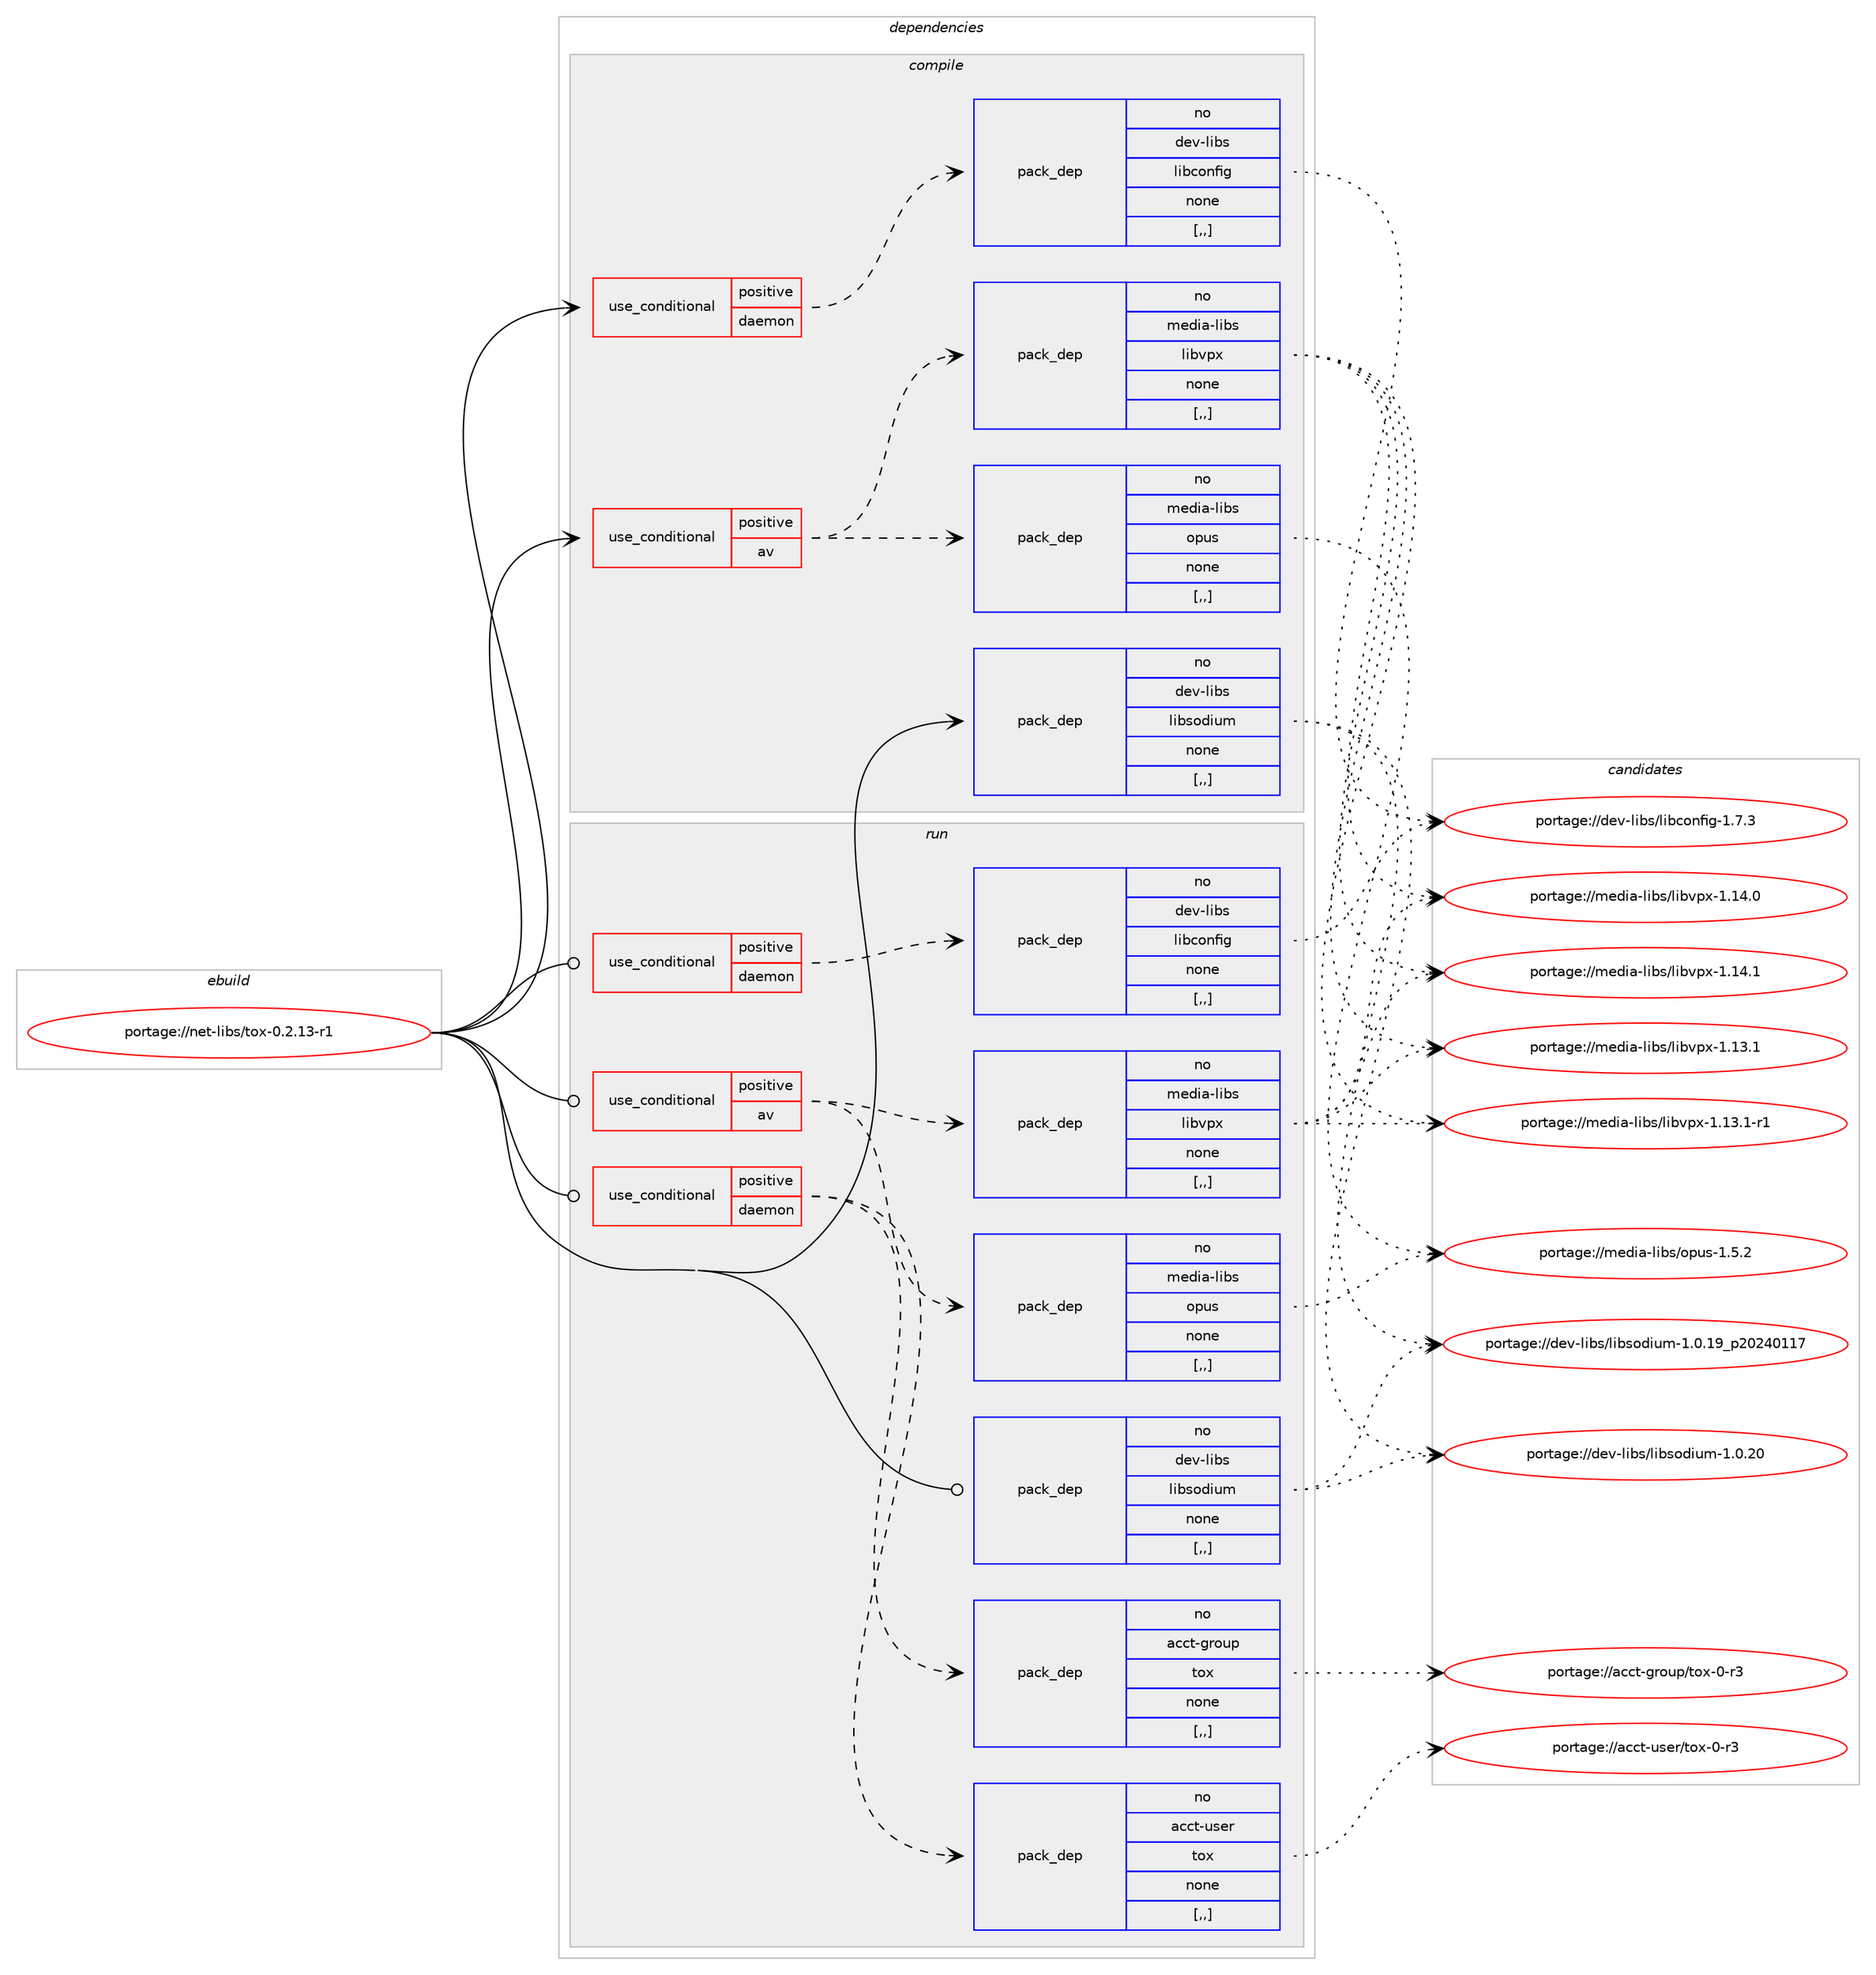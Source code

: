 digraph prolog {

# *************
# Graph options
# *************

newrank=true;
concentrate=true;
compound=true;
graph [rankdir=LR,fontname=Helvetica,fontsize=10,ranksep=1.5];#, ranksep=2.5, nodesep=0.2];
edge  [arrowhead=vee];
node  [fontname=Helvetica,fontsize=10];

# **********
# The ebuild
# **********

subgraph cluster_leftcol {
color=gray;
rank=same;
label=<<i>ebuild</i>>;
id [label="portage://net-libs/tox-0.2.13-r1", color=red, width=4, href="../net-libs/tox-0.2.13-r1.svg"];
}

# ****************
# The dependencies
# ****************

subgraph cluster_midcol {
color=gray;
label=<<i>dependencies</i>>;
subgraph cluster_compile {
fillcolor="#eeeeee";
style=filled;
label=<<i>compile</i>>;
subgraph cond92012 {
dependency352751 [label=<<TABLE BORDER="0" CELLBORDER="1" CELLSPACING="0" CELLPADDING="4"><TR><TD ROWSPAN="3" CELLPADDING="10">use_conditional</TD></TR><TR><TD>positive</TD></TR><TR><TD>av</TD></TR></TABLE>>, shape=none, color=red];
subgraph pack258134 {
dependency352752 [label=<<TABLE BORDER="0" CELLBORDER="1" CELLSPACING="0" CELLPADDING="4" WIDTH="220"><TR><TD ROWSPAN="6" CELLPADDING="30">pack_dep</TD></TR><TR><TD WIDTH="110">no</TD></TR><TR><TD>media-libs</TD></TR><TR><TD>libvpx</TD></TR><TR><TD>none</TD></TR><TR><TD>[,,]</TD></TR></TABLE>>, shape=none, color=blue];
}
dependency352751:e -> dependency352752:w [weight=20,style="dashed",arrowhead="vee"];
subgraph pack258135 {
dependency352753 [label=<<TABLE BORDER="0" CELLBORDER="1" CELLSPACING="0" CELLPADDING="4" WIDTH="220"><TR><TD ROWSPAN="6" CELLPADDING="30">pack_dep</TD></TR><TR><TD WIDTH="110">no</TD></TR><TR><TD>media-libs</TD></TR><TR><TD>opus</TD></TR><TR><TD>none</TD></TR><TR><TD>[,,]</TD></TR></TABLE>>, shape=none, color=blue];
}
dependency352751:e -> dependency352753:w [weight=20,style="dashed",arrowhead="vee"];
}
id:e -> dependency352751:w [weight=20,style="solid",arrowhead="vee"];
subgraph cond92013 {
dependency352754 [label=<<TABLE BORDER="0" CELLBORDER="1" CELLSPACING="0" CELLPADDING="4"><TR><TD ROWSPAN="3" CELLPADDING="10">use_conditional</TD></TR><TR><TD>positive</TD></TR><TR><TD>daemon</TD></TR></TABLE>>, shape=none, color=red];
subgraph pack258136 {
dependency352755 [label=<<TABLE BORDER="0" CELLBORDER="1" CELLSPACING="0" CELLPADDING="4" WIDTH="220"><TR><TD ROWSPAN="6" CELLPADDING="30">pack_dep</TD></TR><TR><TD WIDTH="110">no</TD></TR><TR><TD>dev-libs</TD></TR><TR><TD>libconfig</TD></TR><TR><TD>none</TD></TR><TR><TD>[,,]</TD></TR></TABLE>>, shape=none, color=blue];
}
dependency352754:e -> dependency352755:w [weight=20,style="dashed",arrowhead="vee"];
}
id:e -> dependency352754:w [weight=20,style="solid",arrowhead="vee"];
subgraph pack258137 {
dependency352756 [label=<<TABLE BORDER="0" CELLBORDER="1" CELLSPACING="0" CELLPADDING="4" WIDTH="220"><TR><TD ROWSPAN="6" CELLPADDING="30">pack_dep</TD></TR><TR><TD WIDTH="110">no</TD></TR><TR><TD>dev-libs</TD></TR><TR><TD>libsodium</TD></TR><TR><TD>none</TD></TR><TR><TD>[,,]</TD></TR></TABLE>>, shape=none, color=blue];
}
id:e -> dependency352756:w [weight=20,style="solid",arrowhead="vee"];
}
subgraph cluster_compileandrun {
fillcolor="#eeeeee";
style=filled;
label=<<i>compile and run</i>>;
}
subgraph cluster_run {
fillcolor="#eeeeee";
style=filled;
label=<<i>run</i>>;
subgraph cond92014 {
dependency352757 [label=<<TABLE BORDER="0" CELLBORDER="1" CELLSPACING="0" CELLPADDING="4"><TR><TD ROWSPAN="3" CELLPADDING="10">use_conditional</TD></TR><TR><TD>positive</TD></TR><TR><TD>av</TD></TR></TABLE>>, shape=none, color=red];
subgraph pack258138 {
dependency352758 [label=<<TABLE BORDER="0" CELLBORDER="1" CELLSPACING="0" CELLPADDING="4" WIDTH="220"><TR><TD ROWSPAN="6" CELLPADDING="30">pack_dep</TD></TR><TR><TD WIDTH="110">no</TD></TR><TR><TD>media-libs</TD></TR><TR><TD>libvpx</TD></TR><TR><TD>none</TD></TR><TR><TD>[,,]</TD></TR></TABLE>>, shape=none, color=blue];
}
dependency352757:e -> dependency352758:w [weight=20,style="dashed",arrowhead="vee"];
subgraph pack258139 {
dependency352759 [label=<<TABLE BORDER="0" CELLBORDER="1" CELLSPACING="0" CELLPADDING="4" WIDTH="220"><TR><TD ROWSPAN="6" CELLPADDING="30">pack_dep</TD></TR><TR><TD WIDTH="110">no</TD></TR><TR><TD>media-libs</TD></TR><TR><TD>opus</TD></TR><TR><TD>none</TD></TR><TR><TD>[,,]</TD></TR></TABLE>>, shape=none, color=blue];
}
dependency352757:e -> dependency352759:w [weight=20,style="dashed",arrowhead="vee"];
}
id:e -> dependency352757:w [weight=20,style="solid",arrowhead="odot"];
subgraph cond92015 {
dependency352760 [label=<<TABLE BORDER="0" CELLBORDER="1" CELLSPACING="0" CELLPADDING="4"><TR><TD ROWSPAN="3" CELLPADDING="10">use_conditional</TD></TR><TR><TD>positive</TD></TR><TR><TD>daemon</TD></TR></TABLE>>, shape=none, color=red];
subgraph pack258140 {
dependency352761 [label=<<TABLE BORDER="0" CELLBORDER="1" CELLSPACING="0" CELLPADDING="4" WIDTH="220"><TR><TD ROWSPAN="6" CELLPADDING="30">pack_dep</TD></TR><TR><TD WIDTH="110">no</TD></TR><TR><TD>acct-group</TD></TR><TR><TD>tox</TD></TR><TR><TD>none</TD></TR><TR><TD>[,,]</TD></TR></TABLE>>, shape=none, color=blue];
}
dependency352760:e -> dependency352761:w [weight=20,style="dashed",arrowhead="vee"];
subgraph pack258141 {
dependency352762 [label=<<TABLE BORDER="0" CELLBORDER="1" CELLSPACING="0" CELLPADDING="4" WIDTH="220"><TR><TD ROWSPAN="6" CELLPADDING="30">pack_dep</TD></TR><TR><TD WIDTH="110">no</TD></TR><TR><TD>acct-user</TD></TR><TR><TD>tox</TD></TR><TR><TD>none</TD></TR><TR><TD>[,,]</TD></TR></TABLE>>, shape=none, color=blue];
}
dependency352760:e -> dependency352762:w [weight=20,style="dashed",arrowhead="vee"];
}
id:e -> dependency352760:w [weight=20,style="solid",arrowhead="odot"];
subgraph cond92016 {
dependency352763 [label=<<TABLE BORDER="0" CELLBORDER="1" CELLSPACING="0" CELLPADDING="4"><TR><TD ROWSPAN="3" CELLPADDING="10">use_conditional</TD></TR><TR><TD>positive</TD></TR><TR><TD>daemon</TD></TR></TABLE>>, shape=none, color=red];
subgraph pack258142 {
dependency352764 [label=<<TABLE BORDER="0" CELLBORDER="1" CELLSPACING="0" CELLPADDING="4" WIDTH="220"><TR><TD ROWSPAN="6" CELLPADDING="30">pack_dep</TD></TR><TR><TD WIDTH="110">no</TD></TR><TR><TD>dev-libs</TD></TR><TR><TD>libconfig</TD></TR><TR><TD>none</TD></TR><TR><TD>[,,]</TD></TR></TABLE>>, shape=none, color=blue];
}
dependency352763:e -> dependency352764:w [weight=20,style="dashed",arrowhead="vee"];
}
id:e -> dependency352763:w [weight=20,style="solid",arrowhead="odot"];
subgraph pack258143 {
dependency352765 [label=<<TABLE BORDER="0" CELLBORDER="1" CELLSPACING="0" CELLPADDING="4" WIDTH="220"><TR><TD ROWSPAN="6" CELLPADDING="30">pack_dep</TD></TR><TR><TD WIDTH="110">no</TD></TR><TR><TD>dev-libs</TD></TR><TR><TD>libsodium</TD></TR><TR><TD>none</TD></TR><TR><TD>[,,]</TD></TR></TABLE>>, shape=none, color=blue];
}
id:e -> dependency352765:w [weight=20,style="solid",arrowhead="odot"];
}
}

# **************
# The candidates
# **************

subgraph cluster_choices {
rank=same;
color=gray;
label=<<i>candidates</i>>;

subgraph choice258134 {
color=black;
nodesep=1;
choice109101100105974510810598115471081059811811212045494649514649 [label="portage://media-libs/libvpx-1.13.1", color=red, width=4,href="../media-libs/libvpx-1.13.1.svg"];
choice1091011001059745108105981154710810598118112120454946495146494511449 [label="portage://media-libs/libvpx-1.13.1-r1", color=red, width=4,href="../media-libs/libvpx-1.13.1-r1.svg"];
choice109101100105974510810598115471081059811811212045494649524648 [label="portage://media-libs/libvpx-1.14.0", color=red, width=4,href="../media-libs/libvpx-1.14.0.svg"];
choice109101100105974510810598115471081059811811212045494649524649 [label="portage://media-libs/libvpx-1.14.1", color=red, width=4,href="../media-libs/libvpx-1.14.1.svg"];
dependency352752:e -> choice109101100105974510810598115471081059811811212045494649514649:w [style=dotted,weight="100"];
dependency352752:e -> choice1091011001059745108105981154710810598118112120454946495146494511449:w [style=dotted,weight="100"];
dependency352752:e -> choice109101100105974510810598115471081059811811212045494649524648:w [style=dotted,weight="100"];
dependency352752:e -> choice109101100105974510810598115471081059811811212045494649524649:w [style=dotted,weight="100"];
}
subgraph choice258135 {
color=black;
nodesep=1;
choice10910110010597451081059811547111112117115454946534650 [label="portage://media-libs/opus-1.5.2", color=red, width=4,href="../media-libs/opus-1.5.2.svg"];
dependency352753:e -> choice10910110010597451081059811547111112117115454946534650:w [style=dotted,weight="100"];
}
subgraph choice258136 {
color=black;
nodesep=1;
choice1001011184510810598115471081059899111110102105103454946554651 [label="portage://dev-libs/libconfig-1.7.3", color=red, width=4,href="../dev-libs/libconfig-1.7.3.svg"];
dependency352755:e -> choice1001011184510810598115471081059899111110102105103454946554651:w [style=dotted,weight="100"];
}
subgraph choice258137 {
color=black;
nodesep=1;
choice1001011184510810598115471081059811511110010511710945494648464957951125048505248494955 [label="portage://dev-libs/libsodium-1.0.19_p20240117", color=red, width=4,href="../dev-libs/libsodium-1.0.19_p20240117.svg"];
choice1001011184510810598115471081059811511110010511710945494648465048 [label="portage://dev-libs/libsodium-1.0.20", color=red, width=4,href="../dev-libs/libsodium-1.0.20.svg"];
dependency352756:e -> choice1001011184510810598115471081059811511110010511710945494648464957951125048505248494955:w [style=dotted,weight="100"];
dependency352756:e -> choice1001011184510810598115471081059811511110010511710945494648465048:w [style=dotted,weight="100"];
}
subgraph choice258138 {
color=black;
nodesep=1;
choice109101100105974510810598115471081059811811212045494649514649 [label="portage://media-libs/libvpx-1.13.1", color=red, width=4,href="../media-libs/libvpx-1.13.1.svg"];
choice1091011001059745108105981154710810598118112120454946495146494511449 [label="portage://media-libs/libvpx-1.13.1-r1", color=red, width=4,href="../media-libs/libvpx-1.13.1-r1.svg"];
choice109101100105974510810598115471081059811811212045494649524648 [label="portage://media-libs/libvpx-1.14.0", color=red, width=4,href="../media-libs/libvpx-1.14.0.svg"];
choice109101100105974510810598115471081059811811212045494649524649 [label="portage://media-libs/libvpx-1.14.1", color=red, width=4,href="../media-libs/libvpx-1.14.1.svg"];
dependency352758:e -> choice109101100105974510810598115471081059811811212045494649514649:w [style=dotted,weight="100"];
dependency352758:e -> choice1091011001059745108105981154710810598118112120454946495146494511449:w [style=dotted,weight="100"];
dependency352758:e -> choice109101100105974510810598115471081059811811212045494649524648:w [style=dotted,weight="100"];
dependency352758:e -> choice109101100105974510810598115471081059811811212045494649524649:w [style=dotted,weight="100"];
}
subgraph choice258139 {
color=black;
nodesep=1;
choice10910110010597451081059811547111112117115454946534650 [label="portage://media-libs/opus-1.5.2", color=red, width=4,href="../media-libs/opus-1.5.2.svg"];
dependency352759:e -> choice10910110010597451081059811547111112117115454946534650:w [style=dotted,weight="100"];
}
subgraph choice258140 {
color=black;
nodesep=1;
choice979999116451031141111171124711611112045484511451 [label="portage://acct-group/tox-0-r3", color=red, width=4,href="../acct-group/tox-0-r3.svg"];
dependency352761:e -> choice979999116451031141111171124711611112045484511451:w [style=dotted,weight="100"];
}
subgraph choice258141 {
color=black;
nodesep=1;
choice979999116451171151011144711611112045484511451 [label="portage://acct-user/tox-0-r3", color=red, width=4,href="../acct-user/tox-0-r3.svg"];
dependency352762:e -> choice979999116451171151011144711611112045484511451:w [style=dotted,weight="100"];
}
subgraph choice258142 {
color=black;
nodesep=1;
choice1001011184510810598115471081059899111110102105103454946554651 [label="portage://dev-libs/libconfig-1.7.3", color=red, width=4,href="../dev-libs/libconfig-1.7.3.svg"];
dependency352764:e -> choice1001011184510810598115471081059899111110102105103454946554651:w [style=dotted,weight="100"];
}
subgraph choice258143 {
color=black;
nodesep=1;
choice1001011184510810598115471081059811511110010511710945494648464957951125048505248494955 [label="portage://dev-libs/libsodium-1.0.19_p20240117", color=red, width=4,href="../dev-libs/libsodium-1.0.19_p20240117.svg"];
choice1001011184510810598115471081059811511110010511710945494648465048 [label="portage://dev-libs/libsodium-1.0.20", color=red, width=4,href="../dev-libs/libsodium-1.0.20.svg"];
dependency352765:e -> choice1001011184510810598115471081059811511110010511710945494648464957951125048505248494955:w [style=dotted,weight="100"];
dependency352765:e -> choice1001011184510810598115471081059811511110010511710945494648465048:w [style=dotted,weight="100"];
}
}

}

